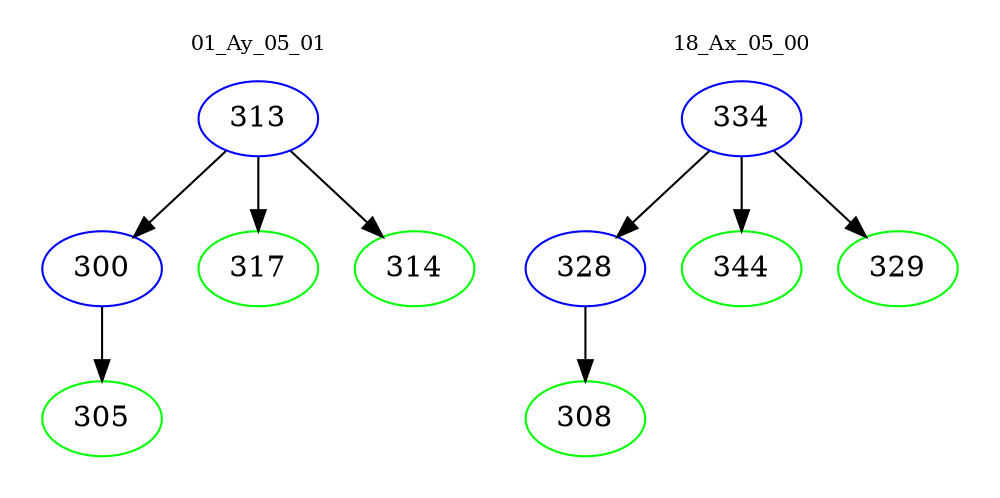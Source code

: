 digraph{
subgraph cluster_0 {
color = white
label = "01_Ay_05_01";
fontsize=10;
T0_313 [label="313", color="blue"]
T0_313 -> T0_300 [color="black"]
T0_300 [label="300", color="blue"]
T0_300 -> T0_305 [color="black"]
T0_305 [label="305", color="green"]
T0_313 -> T0_317 [color="black"]
T0_317 [label="317", color="green"]
T0_313 -> T0_314 [color="black"]
T0_314 [label="314", color="green"]
}
subgraph cluster_1 {
color = white
label = "18_Ax_05_00";
fontsize=10;
T1_334 [label="334", color="blue"]
T1_334 -> T1_328 [color="black"]
T1_328 [label="328", color="blue"]
T1_328 -> T1_308 [color="black"]
T1_308 [label="308", color="green"]
T1_334 -> T1_344 [color="black"]
T1_344 [label="344", color="green"]
T1_334 -> T1_329 [color="black"]
T1_329 [label="329", color="green"]
}
}
